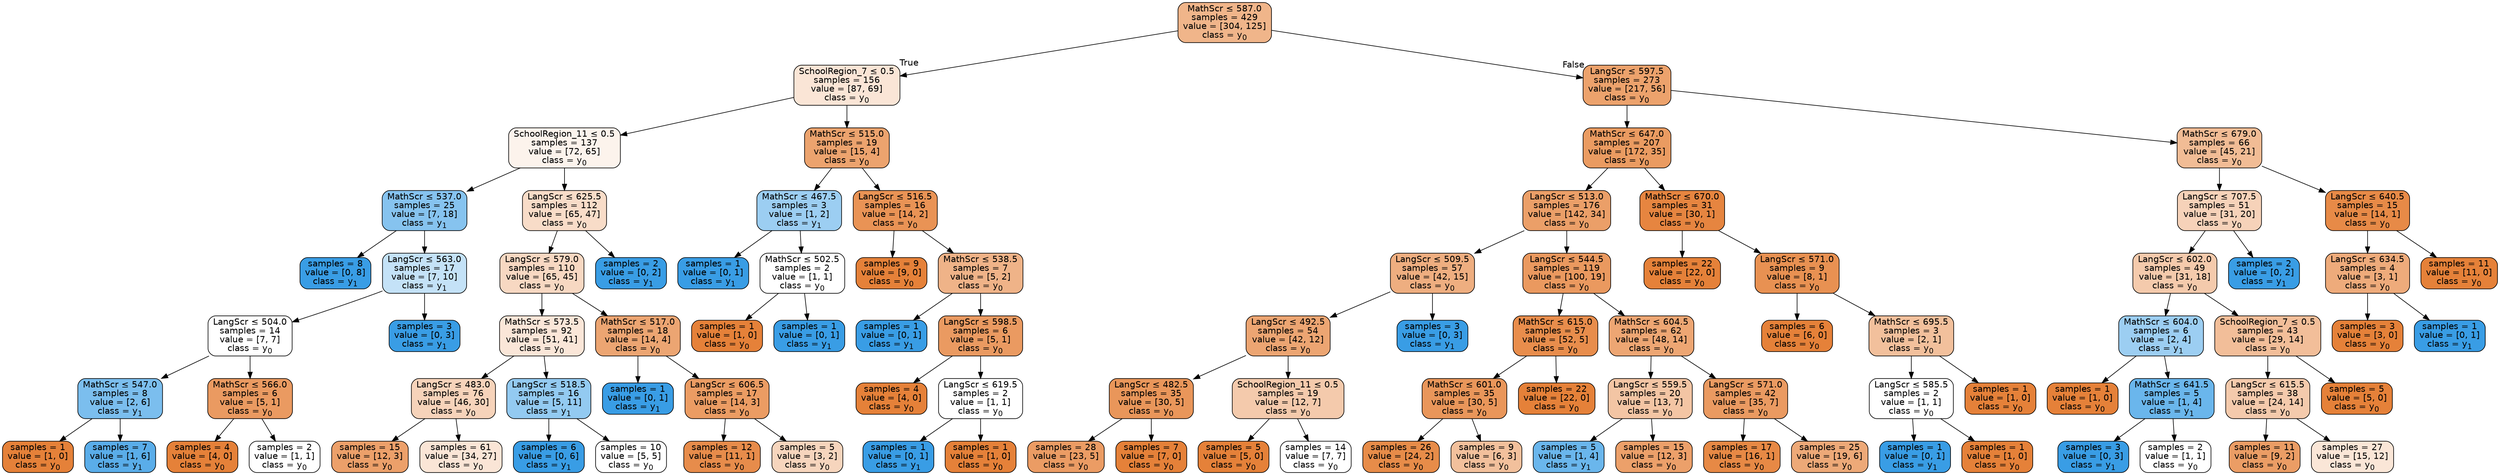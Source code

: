 digraph Tree {
node [shape=box, style="filled, rounded", color="black", fontname=helvetica] ;
edge [fontname=helvetica] ;
0 [label=<MathScr &le; 587.0<br/>samples = 429<br/>value = [304, 125]<br/>class = y<SUB>0</SUB>>, fillcolor="#f0b58a"] ;
1 [label=<SchoolRegion_7 &le; 0.5<br/>samples = 156<br/>value = [87, 69]<br/>class = y<SUB>0</SUB>>, fillcolor="#fae5d6"] ;
0 -> 1 [labeldistance=2.5, labelangle=45, headlabel="True"] ;
2 [label=<SchoolRegion_11 &le; 0.5<br/>samples = 137<br/>value = [72, 65]<br/>class = y<SUB>0</SUB>>, fillcolor="#fcf3ec"] ;
1 -> 2 ;
3 [label=<MathScr &le; 537.0<br/>samples = 25<br/>value = [7, 18]<br/>class = y<SUB>1</SUB>>, fillcolor="#86c3ef"] ;
2 -> 3 ;
4 [label=<samples = 8<br/>value = [0, 8]<br/>class = y<SUB>1</SUB>>, fillcolor="#399de5"] ;
3 -> 4 ;
5 [label=<LangScr &le; 563.0<br/>samples = 17<br/>value = [7, 10]<br/>class = y<SUB>1</SUB>>, fillcolor="#c4e2f7"] ;
3 -> 5 ;
6 [label=<LangScr &le; 504.0<br/>samples = 14<br/>value = [7, 7]<br/>class = y<SUB>0</SUB>>, fillcolor="#ffffff"] ;
5 -> 6 ;
7 [label=<MathScr &le; 547.0<br/>samples = 8<br/>value = [2, 6]<br/>class = y<SUB>1</SUB>>, fillcolor="#7bbeee"] ;
6 -> 7 ;
8 [label=<samples = 1<br/>value = [1, 0]<br/>class = y<SUB>0</SUB>>, fillcolor="#e58139"] ;
7 -> 8 ;
9 [label=<samples = 7<br/>value = [1, 6]<br/>class = y<SUB>1</SUB>>, fillcolor="#5aade9"] ;
7 -> 9 ;
10 [label=<MathScr &le; 566.0<br/>samples = 6<br/>value = [5, 1]<br/>class = y<SUB>0</SUB>>, fillcolor="#ea9a61"] ;
6 -> 10 ;
11 [label=<samples = 4<br/>value = [4, 0]<br/>class = y<SUB>0</SUB>>, fillcolor="#e58139"] ;
10 -> 11 ;
12 [label=<samples = 2<br/>value = [1, 1]<br/>class = y<SUB>0</SUB>>, fillcolor="#ffffff"] ;
10 -> 12 ;
13 [label=<samples = 3<br/>value = [0, 3]<br/>class = y<SUB>1</SUB>>, fillcolor="#399de5"] ;
5 -> 13 ;
14 [label=<LangScr &le; 625.5<br/>samples = 112<br/>value = [65, 47]<br/>class = y<SUB>0</SUB>>, fillcolor="#f8dcc8"] ;
2 -> 14 ;
15 [label=<LangScr &le; 579.0<br/>samples = 110<br/>value = [65, 45]<br/>class = y<SUB>0</SUB>>, fillcolor="#f7d8c2"] ;
14 -> 15 ;
16 [label=<MathScr &le; 573.5<br/>samples = 92<br/>value = [51, 41]<br/>class = y<SUB>0</SUB>>, fillcolor="#fae6d8"] ;
15 -> 16 ;
17 [label=<LangScr &le; 483.0<br/>samples = 76<br/>value = [46, 30]<br/>class = y<SUB>0</SUB>>, fillcolor="#f6d3ba"] ;
16 -> 17 ;
18 [label=<samples = 15<br/>value = [12, 3]<br/>class = y<SUB>0</SUB>>, fillcolor="#eca06a"] ;
17 -> 18 ;
19 [label=<samples = 61<br/>value = [34, 27]<br/>class = y<SUB>0</SUB>>, fillcolor="#fae5d6"] ;
17 -> 19 ;
20 [label=<LangScr &le; 518.5<br/>samples = 16<br/>value = [5, 11]<br/>class = y<SUB>1</SUB>>, fillcolor="#93caf1"] ;
16 -> 20 ;
21 [label=<samples = 6<br/>value = [0, 6]<br/>class = y<SUB>1</SUB>>, fillcolor="#399de5"] ;
20 -> 21 ;
22 [label=<samples = 10<br/>value = [5, 5]<br/>class = y<SUB>0</SUB>>, fillcolor="#ffffff"] ;
20 -> 22 ;
23 [label=<MathScr &le; 517.0<br/>samples = 18<br/>value = [14, 4]<br/>class = y<SUB>0</SUB>>, fillcolor="#eca572"] ;
15 -> 23 ;
24 [label=<samples = 1<br/>value = [0, 1]<br/>class = y<SUB>1</SUB>>, fillcolor="#399de5"] ;
23 -> 24 ;
25 [label=<LangScr &le; 606.5<br/>samples = 17<br/>value = [14, 3]<br/>class = y<SUB>0</SUB>>, fillcolor="#eb9c63"] ;
23 -> 25 ;
26 [label=<samples = 12<br/>value = [11, 1]<br/>class = y<SUB>0</SUB>>, fillcolor="#e78c4b"] ;
25 -> 26 ;
27 [label=<samples = 5<br/>value = [3, 2]<br/>class = y<SUB>0</SUB>>, fillcolor="#f6d5bd"] ;
25 -> 27 ;
28 [label=<samples = 2<br/>value = [0, 2]<br/>class = y<SUB>1</SUB>>, fillcolor="#399de5"] ;
14 -> 28 ;
29 [label=<MathScr &le; 515.0<br/>samples = 19<br/>value = [15, 4]<br/>class = y<SUB>0</SUB>>, fillcolor="#eca36e"] ;
1 -> 29 ;
30 [label=<MathScr &le; 467.5<br/>samples = 3<br/>value = [1, 2]<br/>class = y<SUB>1</SUB>>, fillcolor="#9ccef2"] ;
29 -> 30 ;
31 [label=<samples = 1<br/>value = [0, 1]<br/>class = y<SUB>1</SUB>>, fillcolor="#399de5"] ;
30 -> 31 ;
32 [label=<MathScr &le; 502.5<br/>samples = 2<br/>value = [1, 1]<br/>class = y<SUB>0</SUB>>, fillcolor="#ffffff"] ;
30 -> 32 ;
33 [label=<samples = 1<br/>value = [1, 0]<br/>class = y<SUB>0</SUB>>, fillcolor="#e58139"] ;
32 -> 33 ;
34 [label=<samples = 1<br/>value = [0, 1]<br/>class = y<SUB>1</SUB>>, fillcolor="#399de5"] ;
32 -> 34 ;
35 [label=<LangScr &le; 516.5<br/>samples = 16<br/>value = [14, 2]<br/>class = y<SUB>0</SUB>>, fillcolor="#e99355"] ;
29 -> 35 ;
36 [label=<samples = 9<br/>value = [9, 0]<br/>class = y<SUB>0</SUB>>, fillcolor="#e58139"] ;
35 -> 36 ;
37 [label=<MathScr &le; 538.5<br/>samples = 7<br/>value = [5, 2]<br/>class = y<SUB>0</SUB>>, fillcolor="#efb388"] ;
35 -> 37 ;
38 [label=<samples = 1<br/>value = [0, 1]<br/>class = y<SUB>1</SUB>>, fillcolor="#399de5"] ;
37 -> 38 ;
39 [label=<LangScr &le; 598.5<br/>samples = 6<br/>value = [5, 1]<br/>class = y<SUB>0</SUB>>, fillcolor="#ea9a61"] ;
37 -> 39 ;
40 [label=<samples = 4<br/>value = [4, 0]<br/>class = y<SUB>0</SUB>>, fillcolor="#e58139"] ;
39 -> 40 ;
41 [label=<LangScr &le; 619.5<br/>samples = 2<br/>value = [1, 1]<br/>class = y<SUB>0</SUB>>, fillcolor="#ffffff"] ;
39 -> 41 ;
42 [label=<samples = 1<br/>value = [0, 1]<br/>class = y<SUB>1</SUB>>, fillcolor="#399de5"] ;
41 -> 42 ;
43 [label=<samples = 1<br/>value = [1, 0]<br/>class = y<SUB>0</SUB>>, fillcolor="#e58139"] ;
41 -> 43 ;
44 [label=<LangScr &le; 597.5<br/>samples = 273<br/>value = [217, 56]<br/>class = y<SUB>0</SUB>>, fillcolor="#eca26c"] ;
0 -> 44 [labeldistance=2.5, labelangle=-45, headlabel="False"] ;
45 [label=<MathScr &le; 647.0<br/>samples = 207<br/>value = [172, 35]<br/>class = y<SUB>0</SUB>>, fillcolor="#ea9b61"] ;
44 -> 45 ;
46 [label=<LangScr &le; 513.0<br/>samples = 176<br/>value = [142, 34]<br/>class = y<SUB>0</SUB>>, fillcolor="#eb9f68"] ;
45 -> 46 ;
47 [label=<LangScr &le; 509.5<br/>samples = 57<br/>value = [42, 15]<br/>class = y<SUB>0</SUB>>, fillcolor="#eeae80"] ;
46 -> 47 ;
48 [label=<LangScr &le; 492.5<br/>samples = 54<br/>value = [42, 12]<br/>class = y<SUB>0</SUB>>, fillcolor="#eca572"] ;
47 -> 48 ;
49 [label=<LangScr &le; 482.5<br/>samples = 35<br/>value = [30, 5]<br/>class = y<SUB>0</SUB>>, fillcolor="#e9965a"] ;
48 -> 49 ;
50 [label=<samples = 28<br/>value = [23, 5]<br/>class = y<SUB>0</SUB>>, fillcolor="#eb9c64"] ;
49 -> 50 ;
51 [label=<samples = 7<br/>value = [7, 0]<br/>class = y<SUB>0</SUB>>, fillcolor="#e58139"] ;
49 -> 51 ;
52 [label=<SchoolRegion_11 &le; 0.5<br/>samples = 19<br/>value = [12, 7]<br/>class = y<SUB>0</SUB>>, fillcolor="#f4caac"] ;
48 -> 52 ;
53 [label=<samples = 5<br/>value = [5, 0]<br/>class = y<SUB>0</SUB>>, fillcolor="#e58139"] ;
52 -> 53 ;
54 [label=<samples = 14<br/>value = [7, 7]<br/>class = y<SUB>0</SUB>>, fillcolor="#ffffff"] ;
52 -> 54 ;
55 [label=<samples = 3<br/>value = [0, 3]<br/>class = y<SUB>1</SUB>>, fillcolor="#399de5"] ;
47 -> 55 ;
56 [label=<LangScr &le; 544.5<br/>samples = 119<br/>value = [100, 19]<br/>class = y<SUB>0</SUB>>, fillcolor="#ea995f"] ;
46 -> 56 ;
57 [label=<MathScr &le; 615.0<br/>samples = 57<br/>value = [52, 5]<br/>class = y<SUB>0</SUB>>, fillcolor="#e88d4c"] ;
56 -> 57 ;
58 [label=<MathScr &le; 601.0<br/>samples = 35<br/>value = [30, 5]<br/>class = y<SUB>0</SUB>>, fillcolor="#e9965a"] ;
57 -> 58 ;
59 [label=<samples = 26<br/>value = [24, 2]<br/>class = y<SUB>0</SUB>>, fillcolor="#e78c49"] ;
58 -> 59 ;
60 [label=<samples = 9<br/>value = [6, 3]<br/>class = y<SUB>0</SUB>>, fillcolor="#f2c09c"] ;
58 -> 60 ;
61 [label=<samples = 22<br/>value = [22, 0]<br/>class = y<SUB>0</SUB>>, fillcolor="#e58139"] ;
57 -> 61 ;
62 [label=<MathScr &le; 604.5<br/>samples = 62<br/>value = [48, 14]<br/>class = y<SUB>0</SUB>>, fillcolor="#eda673"] ;
56 -> 62 ;
63 [label=<LangScr &le; 559.5<br/>samples = 20<br/>value = [13, 7]<br/>class = y<SUB>0</SUB>>, fillcolor="#f3c5a4"] ;
62 -> 63 ;
64 [label=<samples = 5<br/>value = [1, 4]<br/>class = y<SUB>1</SUB>>, fillcolor="#6ab6ec"] ;
63 -> 64 ;
65 [label=<samples = 15<br/>value = [12, 3]<br/>class = y<SUB>0</SUB>>, fillcolor="#eca06a"] ;
63 -> 65 ;
66 [label=<LangScr &le; 571.0<br/>samples = 42<br/>value = [35, 7]<br/>class = y<SUB>0</SUB>>, fillcolor="#ea9a61"] ;
62 -> 66 ;
67 [label=<samples = 17<br/>value = [16, 1]<br/>class = y<SUB>0</SUB>>, fillcolor="#e78945"] ;
66 -> 67 ;
68 [label=<samples = 25<br/>value = [19, 6]<br/>class = y<SUB>0</SUB>>, fillcolor="#eda978"] ;
66 -> 68 ;
69 [label=<MathScr &le; 670.0<br/>samples = 31<br/>value = [30, 1]<br/>class = y<SUB>0</SUB>>, fillcolor="#e68540"] ;
45 -> 69 ;
70 [label=<samples = 22<br/>value = [22, 0]<br/>class = y<SUB>0</SUB>>, fillcolor="#e58139"] ;
69 -> 70 ;
71 [label=<LangScr &le; 571.0<br/>samples = 9<br/>value = [8, 1]<br/>class = y<SUB>0</SUB>>, fillcolor="#e89152"] ;
69 -> 71 ;
72 [label=<samples = 6<br/>value = [6, 0]<br/>class = y<SUB>0</SUB>>, fillcolor="#e58139"] ;
71 -> 72 ;
73 [label=<MathScr &le; 695.5<br/>samples = 3<br/>value = [2, 1]<br/>class = y<SUB>0</SUB>>, fillcolor="#f2c09c"] ;
71 -> 73 ;
74 [label=<LangScr &le; 585.5<br/>samples = 2<br/>value = [1, 1]<br/>class = y<SUB>0</SUB>>, fillcolor="#ffffff"] ;
73 -> 74 ;
75 [label=<samples = 1<br/>value = [0, 1]<br/>class = y<SUB>1</SUB>>, fillcolor="#399de5"] ;
74 -> 75 ;
76 [label=<samples = 1<br/>value = [1, 0]<br/>class = y<SUB>0</SUB>>, fillcolor="#e58139"] ;
74 -> 76 ;
77 [label=<samples = 1<br/>value = [1, 0]<br/>class = y<SUB>0</SUB>>, fillcolor="#e58139"] ;
73 -> 77 ;
78 [label=<MathScr &le; 679.0<br/>samples = 66<br/>value = [45, 21]<br/>class = y<SUB>0</SUB>>, fillcolor="#f1bc95"] ;
44 -> 78 ;
79 [label=<LangScr &le; 707.5<br/>samples = 51<br/>value = [31, 20]<br/>class = y<SUB>0</SUB>>, fillcolor="#f6d2b9"] ;
78 -> 79 ;
80 [label=<LangScr &le; 602.0<br/>samples = 49<br/>value = [31, 18]<br/>class = y<SUB>0</SUB>>, fillcolor="#f4caac"] ;
79 -> 80 ;
81 [label=<MathScr &le; 604.0<br/>samples = 6<br/>value = [2, 4]<br/>class = y<SUB>1</SUB>>, fillcolor="#9ccef2"] ;
80 -> 81 ;
82 [label=<samples = 1<br/>value = [1, 0]<br/>class = y<SUB>0</SUB>>, fillcolor="#e58139"] ;
81 -> 82 ;
83 [label=<MathScr &le; 641.5<br/>samples = 5<br/>value = [1, 4]<br/>class = y<SUB>1</SUB>>, fillcolor="#6ab6ec"] ;
81 -> 83 ;
84 [label=<samples = 3<br/>value = [0, 3]<br/>class = y<SUB>1</SUB>>, fillcolor="#399de5"] ;
83 -> 84 ;
85 [label=<samples = 2<br/>value = [1, 1]<br/>class = y<SUB>0</SUB>>, fillcolor="#ffffff"] ;
83 -> 85 ;
86 [label=<SchoolRegion_7 &le; 0.5<br/>samples = 43<br/>value = [29, 14]<br/>class = y<SUB>0</SUB>>, fillcolor="#f2be99"] ;
80 -> 86 ;
87 [label=<LangScr &le; 615.5<br/>samples = 38<br/>value = [24, 14]<br/>class = y<SUB>0</SUB>>, fillcolor="#f4caac"] ;
86 -> 87 ;
88 [label=<samples = 11<br/>value = [9, 2]<br/>class = y<SUB>0</SUB>>, fillcolor="#eb9d65"] ;
87 -> 88 ;
89 [label=<samples = 27<br/>value = [15, 12]<br/>class = y<SUB>0</SUB>>, fillcolor="#fae6d7"] ;
87 -> 89 ;
90 [label=<samples = 5<br/>value = [5, 0]<br/>class = y<SUB>0</SUB>>, fillcolor="#e58139"] ;
86 -> 90 ;
91 [label=<samples = 2<br/>value = [0, 2]<br/>class = y<SUB>1</SUB>>, fillcolor="#399de5"] ;
79 -> 91 ;
92 [label=<LangScr &le; 640.5<br/>samples = 15<br/>value = [14, 1]<br/>class = y<SUB>0</SUB>>, fillcolor="#e78a47"] ;
78 -> 92 ;
93 [label=<LangScr &le; 634.5<br/>samples = 4<br/>value = [3, 1]<br/>class = y<SUB>0</SUB>>, fillcolor="#eeab7b"] ;
92 -> 93 ;
94 [label=<samples = 3<br/>value = [3, 0]<br/>class = y<SUB>0</SUB>>, fillcolor="#e58139"] ;
93 -> 94 ;
95 [label=<samples = 1<br/>value = [0, 1]<br/>class = y<SUB>1</SUB>>, fillcolor="#399de5"] ;
93 -> 95 ;
96 [label=<samples = 11<br/>value = [11, 0]<br/>class = y<SUB>0</SUB>>, fillcolor="#e58139"] ;
92 -> 96 ;
}